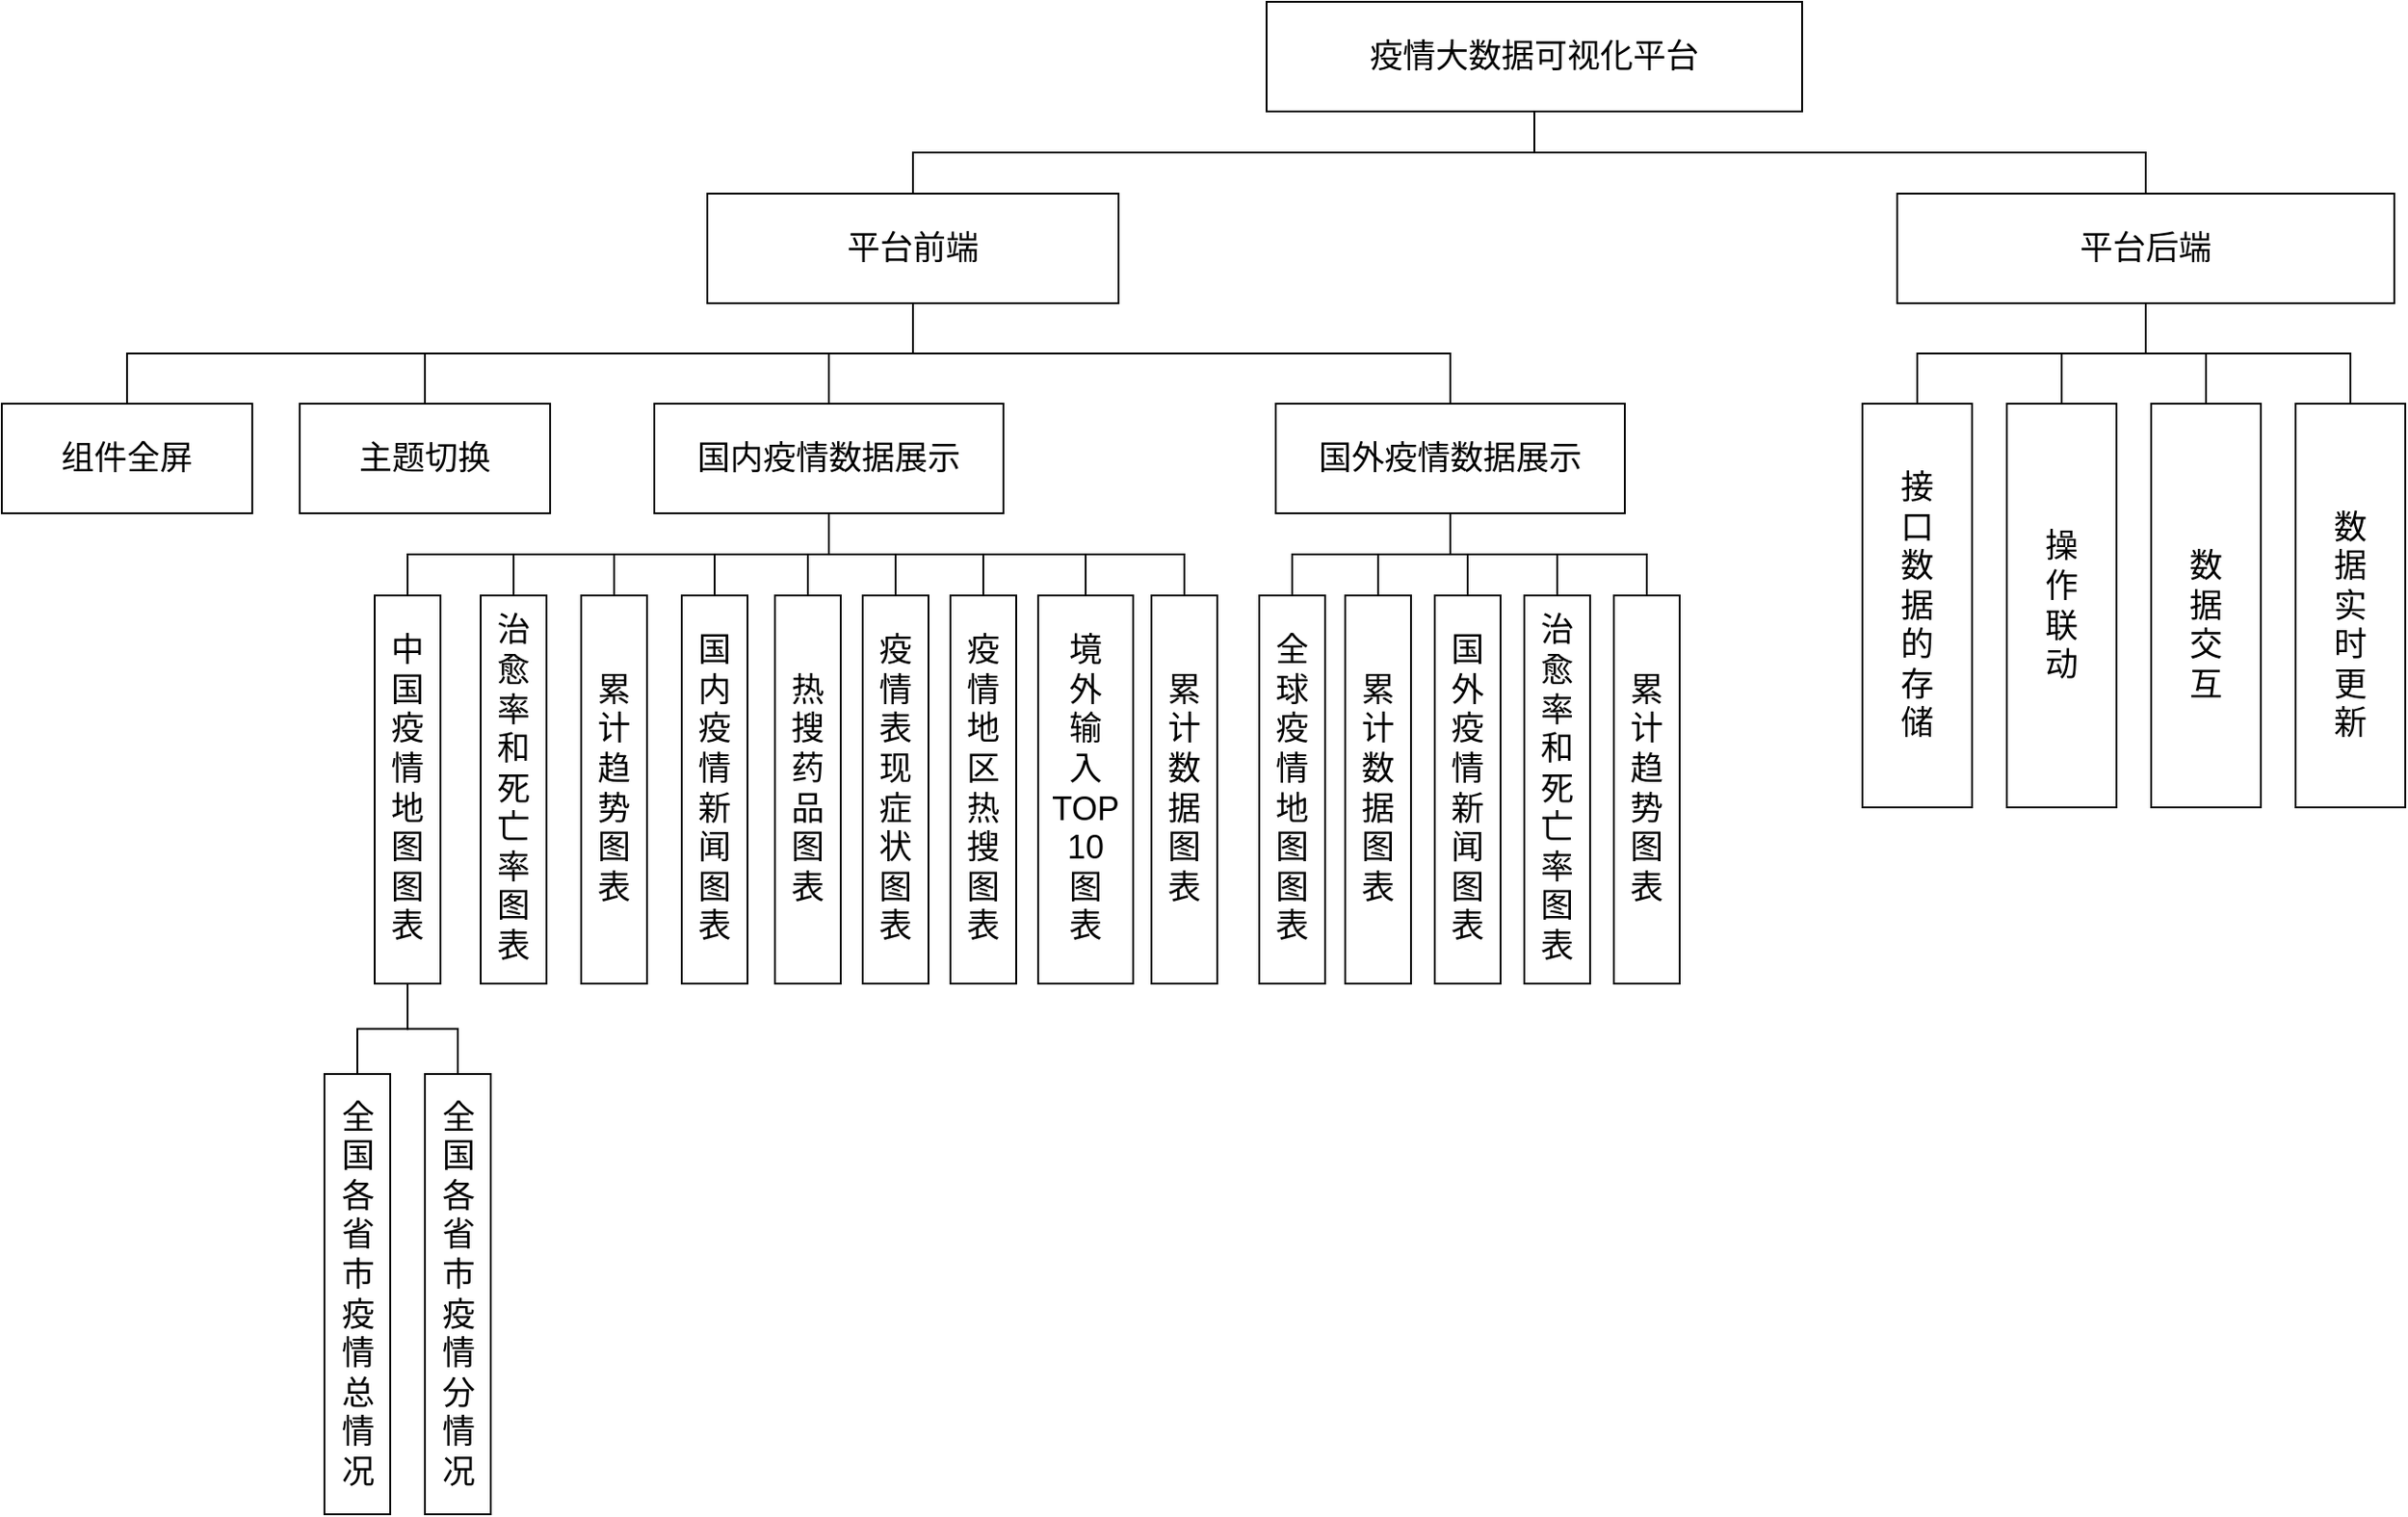 <mxfile version="21.1.4" type="github">
  <diagram name="第 1 页" id="UEdug9_IwMbXUu6I8PIS">
    <mxGraphModel dx="2166" dy="829" grid="0" gridSize="10" guides="1" tooltips="1" connect="1" arrows="1" fold="1" page="0" pageScale="1" pageWidth="827" pageHeight="1169" math="0" shadow="0">
      <root>
        <mxCell id="0" />
        <mxCell id="1" parent="0" />
        <mxCell id="BOajG0e2wCL7hpuUYJ67-6" style="edgeStyle=orthogonalEdgeStyle;rounded=0;orthogonalLoop=1;jettySize=auto;html=1;exitX=0.5;exitY=1;exitDx=0;exitDy=0;entryX=0.5;entryY=0;entryDx=0;entryDy=0;endArrow=none;endFill=0;" edge="1" parent="1" source="BOajG0e2wCL7hpuUYJ67-2" target="BOajG0e2wCL7hpuUYJ67-3">
          <mxGeometry relative="1" as="geometry" />
        </mxCell>
        <mxCell id="BOajG0e2wCL7hpuUYJ67-7" style="edgeStyle=orthogonalEdgeStyle;rounded=0;orthogonalLoop=1;jettySize=auto;html=1;exitX=0.5;exitY=1;exitDx=0;exitDy=0;entryX=0.5;entryY=0;entryDx=0;entryDy=0;endArrow=none;endFill=0;" edge="1" parent="1" source="BOajG0e2wCL7hpuUYJ67-2" target="BOajG0e2wCL7hpuUYJ67-4">
          <mxGeometry relative="1" as="geometry" />
        </mxCell>
        <mxCell id="BOajG0e2wCL7hpuUYJ67-2" value="&lt;font style=&quot;font-size: 18px;&quot;&gt;疫情大数据可视化平台&lt;/font&gt;" style="rounded=0;whiteSpace=wrap;html=1;" vertex="1" parent="1">
          <mxGeometry x="188" y="89" width="293" height="60" as="geometry" />
        </mxCell>
        <mxCell id="BOajG0e2wCL7hpuUYJ67-12" style="edgeStyle=orthogonalEdgeStyle;rounded=0;orthogonalLoop=1;jettySize=auto;html=1;exitX=0.5;exitY=1;exitDx=0;exitDy=0;endArrow=none;endFill=0;" edge="1" parent="1" source="BOajG0e2wCL7hpuUYJ67-3" target="BOajG0e2wCL7hpuUYJ67-10">
          <mxGeometry relative="1" as="geometry" />
        </mxCell>
        <mxCell id="BOajG0e2wCL7hpuUYJ67-13" style="edgeStyle=orthogonalEdgeStyle;rounded=0;orthogonalLoop=1;jettySize=auto;html=1;exitX=0.5;exitY=1;exitDx=0;exitDy=0;endArrow=none;endFill=0;" edge="1" parent="1" source="BOajG0e2wCL7hpuUYJ67-3" target="BOajG0e2wCL7hpuUYJ67-11">
          <mxGeometry relative="1" as="geometry" />
        </mxCell>
        <mxCell id="BOajG0e2wCL7hpuUYJ67-53" style="edgeStyle=orthogonalEdgeStyle;rounded=0;orthogonalLoop=1;jettySize=auto;html=1;exitX=0.5;exitY=1;exitDx=0;exitDy=0;endArrow=none;endFill=0;" edge="1" parent="1" source="BOajG0e2wCL7hpuUYJ67-3" target="BOajG0e2wCL7hpuUYJ67-52">
          <mxGeometry relative="1" as="geometry" />
        </mxCell>
        <mxCell id="BOajG0e2wCL7hpuUYJ67-55" style="edgeStyle=orthogonalEdgeStyle;rounded=0;orthogonalLoop=1;jettySize=auto;html=1;exitX=0.5;exitY=1;exitDx=0;exitDy=0;endArrow=none;endFill=0;" edge="1" parent="1" source="BOajG0e2wCL7hpuUYJ67-3" target="BOajG0e2wCL7hpuUYJ67-54">
          <mxGeometry relative="1" as="geometry" />
        </mxCell>
        <mxCell id="BOajG0e2wCL7hpuUYJ67-3" value="&lt;font style=&quot;font-size: 18px;&quot;&gt;平台前端&lt;/font&gt;" style="rounded=0;whiteSpace=wrap;html=1;" vertex="1" parent="1">
          <mxGeometry x="-118" y="194" width="225" height="60" as="geometry" />
        </mxCell>
        <mxCell id="BOajG0e2wCL7hpuUYJ67-58" style="edgeStyle=orthogonalEdgeStyle;rounded=0;orthogonalLoop=1;jettySize=auto;html=1;exitX=0.5;exitY=1;exitDx=0;exitDy=0;entryX=0;entryY=0.5;entryDx=0;entryDy=0;endArrow=none;endFill=0;" edge="1" parent="1" source="BOajG0e2wCL7hpuUYJ67-4" target="BOajG0e2wCL7hpuUYJ67-48">
          <mxGeometry relative="1" as="geometry" />
        </mxCell>
        <mxCell id="BOajG0e2wCL7hpuUYJ67-59" style="edgeStyle=orthogonalEdgeStyle;rounded=0;orthogonalLoop=1;jettySize=auto;html=1;exitX=0.5;exitY=1;exitDx=0;exitDy=0;entryX=0;entryY=0.5;entryDx=0;entryDy=0;endArrow=none;endFill=0;" edge="1" parent="1" source="BOajG0e2wCL7hpuUYJ67-4" target="BOajG0e2wCL7hpuUYJ67-49">
          <mxGeometry relative="1" as="geometry" />
        </mxCell>
        <mxCell id="BOajG0e2wCL7hpuUYJ67-60" style="edgeStyle=orthogonalEdgeStyle;rounded=0;orthogonalLoop=1;jettySize=auto;html=1;exitX=0.5;exitY=1;exitDx=0;exitDy=0;entryX=0;entryY=0.5;entryDx=0;entryDy=0;endArrow=none;endFill=0;" edge="1" parent="1" source="BOajG0e2wCL7hpuUYJ67-4" target="BOajG0e2wCL7hpuUYJ67-50">
          <mxGeometry relative="1" as="geometry" />
        </mxCell>
        <mxCell id="BOajG0e2wCL7hpuUYJ67-61" style="edgeStyle=orthogonalEdgeStyle;rounded=0;orthogonalLoop=1;jettySize=auto;html=1;exitX=0.5;exitY=1;exitDx=0;exitDy=0;entryX=0;entryY=0.5;entryDx=0;entryDy=0;endArrow=none;endFill=0;" edge="1" parent="1" source="BOajG0e2wCL7hpuUYJ67-4" target="BOajG0e2wCL7hpuUYJ67-57">
          <mxGeometry relative="1" as="geometry" />
        </mxCell>
        <mxCell id="BOajG0e2wCL7hpuUYJ67-4" value="&lt;font style=&quot;font-size: 18px;&quot;&gt;平台后端&lt;/font&gt;" style="rounded=0;whiteSpace=wrap;html=1;" vertex="1" parent="1">
          <mxGeometry x="533" y="194" width="272" height="60" as="geometry" />
        </mxCell>
        <mxCell id="BOajG0e2wCL7hpuUYJ67-25" style="edgeStyle=orthogonalEdgeStyle;rounded=0;orthogonalLoop=1;jettySize=auto;html=1;exitX=0.5;exitY=1;exitDx=0;exitDy=0;entryX=0;entryY=0.5;entryDx=0;entryDy=0;endArrow=none;endFill=0;" edge="1" parent="1" source="BOajG0e2wCL7hpuUYJ67-10" target="BOajG0e2wCL7hpuUYJ67-22">
          <mxGeometry relative="1" as="geometry" />
        </mxCell>
        <mxCell id="BOajG0e2wCL7hpuUYJ67-26" style="edgeStyle=orthogonalEdgeStyle;rounded=0;orthogonalLoop=1;jettySize=auto;html=1;exitX=0.5;exitY=1;exitDx=0;exitDy=0;entryX=0;entryY=0.5;entryDx=0;entryDy=0;endArrow=none;endFill=0;" edge="1" parent="1" source="BOajG0e2wCL7hpuUYJ67-10" target="BOajG0e2wCL7hpuUYJ67-15">
          <mxGeometry relative="1" as="geometry" />
        </mxCell>
        <mxCell id="BOajG0e2wCL7hpuUYJ67-27" style="edgeStyle=orthogonalEdgeStyle;rounded=0;orthogonalLoop=1;jettySize=auto;html=1;exitX=0.5;exitY=1;exitDx=0;exitDy=0;entryX=0;entryY=0.5;entryDx=0;entryDy=0;endArrow=none;endFill=0;" edge="1" parent="1" source="BOajG0e2wCL7hpuUYJ67-10" target="BOajG0e2wCL7hpuUYJ67-16">
          <mxGeometry relative="1" as="geometry" />
        </mxCell>
        <mxCell id="BOajG0e2wCL7hpuUYJ67-28" style="edgeStyle=orthogonalEdgeStyle;rounded=0;orthogonalLoop=1;jettySize=auto;html=1;exitX=0.5;exitY=1;exitDx=0;exitDy=0;entryX=0;entryY=0.5;entryDx=0;entryDy=0;endArrow=none;endFill=0;" edge="1" parent="1" source="BOajG0e2wCL7hpuUYJ67-10" target="BOajG0e2wCL7hpuUYJ67-17">
          <mxGeometry relative="1" as="geometry" />
        </mxCell>
        <mxCell id="BOajG0e2wCL7hpuUYJ67-29" style="edgeStyle=orthogonalEdgeStyle;rounded=0;orthogonalLoop=1;jettySize=auto;html=1;exitX=0.5;exitY=1;exitDx=0;exitDy=0;entryX=0;entryY=0.5;entryDx=0;entryDy=0;endArrow=none;endFill=0;" edge="1" parent="1" source="BOajG0e2wCL7hpuUYJ67-10" target="BOajG0e2wCL7hpuUYJ67-18">
          <mxGeometry relative="1" as="geometry" />
        </mxCell>
        <mxCell id="BOajG0e2wCL7hpuUYJ67-30" style="edgeStyle=orthogonalEdgeStyle;rounded=0;orthogonalLoop=1;jettySize=auto;html=1;exitX=0.5;exitY=1;exitDx=0;exitDy=0;entryX=0;entryY=0.5;entryDx=0;entryDy=0;endArrow=none;endFill=0;" edge="1" parent="1" source="BOajG0e2wCL7hpuUYJ67-10" target="BOajG0e2wCL7hpuUYJ67-19">
          <mxGeometry relative="1" as="geometry" />
        </mxCell>
        <mxCell id="BOajG0e2wCL7hpuUYJ67-31" style="edgeStyle=orthogonalEdgeStyle;rounded=0;orthogonalLoop=1;jettySize=auto;html=1;exitX=0.5;exitY=1;exitDx=0;exitDy=0;entryX=0;entryY=0.5;entryDx=0;entryDy=0;endArrow=none;endFill=0;" edge="1" parent="1" source="BOajG0e2wCL7hpuUYJ67-10" target="BOajG0e2wCL7hpuUYJ67-20">
          <mxGeometry relative="1" as="geometry" />
        </mxCell>
        <mxCell id="BOajG0e2wCL7hpuUYJ67-32" style="edgeStyle=orthogonalEdgeStyle;rounded=0;orthogonalLoop=1;jettySize=auto;html=1;exitX=0.5;exitY=1;exitDx=0;exitDy=0;entryX=0;entryY=0.5;entryDx=0;entryDy=0;endArrow=none;endFill=0;" edge="1" parent="1" source="BOajG0e2wCL7hpuUYJ67-10" target="BOajG0e2wCL7hpuUYJ67-21">
          <mxGeometry relative="1" as="geometry" />
        </mxCell>
        <mxCell id="BOajG0e2wCL7hpuUYJ67-39" style="edgeStyle=orthogonalEdgeStyle;rounded=0;orthogonalLoop=1;jettySize=auto;html=1;exitX=0.5;exitY=1;exitDx=0;exitDy=0;entryX=0;entryY=0.5;entryDx=0;entryDy=0;endArrow=none;endFill=0;" edge="1" parent="1" source="BOajG0e2wCL7hpuUYJ67-10" target="BOajG0e2wCL7hpuUYJ67-37">
          <mxGeometry relative="1" as="geometry" />
        </mxCell>
        <mxCell id="BOajG0e2wCL7hpuUYJ67-10" value="&lt;font style=&quot;font-size: 18px;&quot;&gt;国内疫情数据展示&lt;/font&gt;" style="rounded=0;whiteSpace=wrap;html=1;" vertex="1" parent="1">
          <mxGeometry x="-147" y="309" width="191" height="60" as="geometry" />
        </mxCell>
        <mxCell id="BOajG0e2wCL7hpuUYJ67-40" style="edgeStyle=orthogonalEdgeStyle;rounded=0;orthogonalLoop=1;jettySize=auto;html=1;exitX=0.5;exitY=1;exitDx=0;exitDy=0;entryX=0;entryY=0.5;entryDx=0;entryDy=0;endArrow=none;endFill=0;" edge="1" parent="1" source="BOajG0e2wCL7hpuUYJ67-11" target="BOajG0e2wCL7hpuUYJ67-36">
          <mxGeometry relative="1" as="geometry" />
        </mxCell>
        <mxCell id="BOajG0e2wCL7hpuUYJ67-41" style="edgeStyle=orthogonalEdgeStyle;rounded=0;orthogonalLoop=1;jettySize=auto;html=1;exitX=0.5;exitY=1;exitDx=0;exitDy=0;entryX=0;entryY=0.5;entryDx=0;entryDy=0;endArrow=none;endFill=0;" edge="1" parent="1" source="BOajG0e2wCL7hpuUYJ67-11" target="BOajG0e2wCL7hpuUYJ67-38">
          <mxGeometry relative="1" as="geometry" />
        </mxCell>
        <mxCell id="BOajG0e2wCL7hpuUYJ67-43" style="edgeStyle=orthogonalEdgeStyle;rounded=0;orthogonalLoop=1;jettySize=auto;html=1;exitX=0.5;exitY=1;exitDx=0;exitDy=0;entryX=0;entryY=0.5;entryDx=0;entryDy=0;endArrow=none;endFill=0;" edge="1" parent="1" source="BOajG0e2wCL7hpuUYJ67-11" target="BOajG0e2wCL7hpuUYJ67-42">
          <mxGeometry relative="1" as="geometry" />
        </mxCell>
        <mxCell id="BOajG0e2wCL7hpuUYJ67-46" style="edgeStyle=orthogonalEdgeStyle;rounded=0;orthogonalLoop=1;jettySize=auto;html=1;exitX=0.5;exitY=1;exitDx=0;exitDy=0;entryX=0;entryY=0.5;entryDx=0;entryDy=0;endArrow=none;endFill=0;" edge="1" parent="1" source="BOajG0e2wCL7hpuUYJ67-11" target="BOajG0e2wCL7hpuUYJ67-44">
          <mxGeometry relative="1" as="geometry" />
        </mxCell>
        <mxCell id="BOajG0e2wCL7hpuUYJ67-47" style="edgeStyle=orthogonalEdgeStyle;rounded=0;orthogonalLoop=1;jettySize=auto;html=1;exitX=0.5;exitY=1;exitDx=0;exitDy=0;entryX=0;entryY=0.5;entryDx=0;entryDy=0;endArrow=none;endFill=0;" edge="1" parent="1" source="BOajG0e2wCL7hpuUYJ67-11" target="BOajG0e2wCL7hpuUYJ67-45">
          <mxGeometry relative="1" as="geometry" />
        </mxCell>
        <mxCell id="BOajG0e2wCL7hpuUYJ67-11" value="&lt;font style=&quot;font-size: 18px;&quot;&gt;国外疫情数据展示&lt;/font&gt;" style="rounded=0;whiteSpace=wrap;html=1;" vertex="1" parent="1">
          <mxGeometry x="193" y="309" width="191" height="60" as="geometry" />
        </mxCell>
        <mxCell id="BOajG0e2wCL7hpuUYJ67-15" value="&lt;font style=&quot;font-size: 18px;&quot;&gt;治愈率和死亡率图表&lt;/font&gt;" style="rounded=0;whiteSpace=wrap;html=1;flipV=1;flipH=1;direction=south;labelBorderColor=none;labelPosition=center;verticalLabelPosition=middle;align=center;verticalAlign=middle;" vertex="1" parent="1">
          <mxGeometry x="-242" y="414" width="36" height="212.5" as="geometry" />
        </mxCell>
        <mxCell id="BOajG0e2wCL7hpuUYJ67-16" value="&lt;font style=&quot;font-size: 18px;&quot;&gt;累计趋势图表&lt;/font&gt;" style="rounded=0;whiteSpace=wrap;html=1;flipV=1;flipH=1;direction=south;labelBorderColor=none;labelPosition=center;verticalLabelPosition=middle;align=center;verticalAlign=middle;" vertex="1" parent="1">
          <mxGeometry x="-187" y="414" width="36" height="212.5" as="geometry" />
        </mxCell>
        <mxCell id="BOajG0e2wCL7hpuUYJ67-17" value="&lt;span style=&quot;font-size: 18px;&quot;&gt;国内疫情新闻图表&lt;/span&gt;" style="rounded=0;whiteSpace=wrap;html=1;flipV=1;flipH=1;direction=south;labelBorderColor=none;labelPosition=center;verticalLabelPosition=middle;align=center;verticalAlign=middle;" vertex="1" parent="1">
          <mxGeometry x="-132" y="414" width="36" height="212.5" as="geometry" />
        </mxCell>
        <mxCell id="BOajG0e2wCL7hpuUYJ67-18" value="&lt;span style=&quot;font-size: 18px;&quot;&gt;热搜药品图表&lt;/span&gt;" style="rounded=0;whiteSpace=wrap;html=1;flipV=1;flipH=1;direction=south;labelBorderColor=none;labelPosition=center;verticalLabelPosition=middle;align=center;verticalAlign=middle;" vertex="1" parent="1">
          <mxGeometry x="-81" y="414" width="36" height="212.5" as="geometry" />
        </mxCell>
        <mxCell id="BOajG0e2wCL7hpuUYJ67-19" value="&lt;span style=&quot;font-size: 18px;&quot;&gt;疫情表现症状图表&lt;/span&gt;" style="rounded=0;whiteSpace=wrap;html=1;flipV=1;flipH=1;direction=south;labelBorderColor=none;labelPosition=center;verticalLabelPosition=middle;align=center;verticalAlign=middle;" vertex="1" parent="1">
          <mxGeometry x="-33" y="414" width="36" height="212.5" as="geometry" />
        </mxCell>
        <mxCell id="BOajG0e2wCL7hpuUYJ67-20" value="&lt;span style=&quot;font-size: 18px;&quot;&gt;疫情地区热搜图表&lt;/span&gt;" style="rounded=0;whiteSpace=wrap;html=1;flipV=1;flipH=1;direction=south;labelBorderColor=none;labelPosition=center;verticalLabelPosition=middle;align=center;verticalAlign=middle;" vertex="1" parent="1">
          <mxGeometry x="15" y="414" width="36" height="212.5" as="geometry" />
        </mxCell>
        <mxCell id="BOajG0e2wCL7hpuUYJ67-21" value="&lt;span style=&quot;font-size: 18px;&quot;&gt;境&lt;br&gt;外&lt;br&gt;输&lt;br&gt;入&lt;br&gt;TOP&lt;br&gt;10&lt;br&gt;图&lt;br&gt;表&lt;/span&gt;" style="rounded=0;whiteSpace=wrap;html=1;flipV=1;flipH=1;direction=south;labelBorderColor=none;labelPosition=center;verticalLabelPosition=middle;align=center;verticalAlign=middle;" vertex="1" parent="1">
          <mxGeometry x="63" y="414" width="52" height="212.5" as="geometry" />
        </mxCell>
        <mxCell id="BOajG0e2wCL7hpuUYJ67-34" style="edgeStyle=orthogonalEdgeStyle;rounded=0;orthogonalLoop=1;jettySize=auto;html=1;exitX=1;exitY=0.5;exitDx=0;exitDy=0;entryX=0;entryY=0.5;entryDx=0;entryDy=0;endArrow=none;endFill=0;" edge="1" parent="1" source="BOajG0e2wCL7hpuUYJ67-22" target="BOajG0e2wCL7hpuUYJ67-23">
          <mxGeometry relative="1" as="geometry" />
        </mxCell>
        <mxCell id="BOajG0e2wCL7hpuUYJ67-35" style="edgeStyle=orthogonalEdgeStyle;rounded=0;orthogonalLoop=1;jettySize=auto;html=1;exitX=1;exitY=0.5;exitDx=0;exitDy=0;entryX=0;entryY=0.5;entryDx=0;entryDy=0;endArrow=none;endFill=0;" edge="1" parent="1" source="BOajG0e2wCL7hpuUYJ67-22" target="BOajG0e2wCL7hpuUYJ67-24">
          <mxGeometry relative="1" as="geometry" />
        </mxCell>
        <mxCell id="BOajG0e2wCL7hpuUYJ67-22" value="&lt;span style=&quot;font-size: 18px;&quot;&gt;中国疫情地图图表&lt;/span&gt;" style="rounded=0;whiteSpace=wrap;html=1;flipV=1;flipH=1;direction=south;labelBorderColor=none;labelPosition=center;verticalLabelPosition=middle;align=center;verticalAlign=middle;" vertex="1" parent="1">
          <mxGeometry x="-300" y="414" width="36" height="212.5" as="geometry" />
        </mxCell>
        <mxCell id="BOajG0e2wCL7hpuUYJ67-23" value="&lt;span style=&quot;font-size: 18px;&quot;&gt;全国各省市疫情总情况&lt;/span&gt;" style="rounded=0;whiteSpace=wrap;html=1;flipV=1;flipH=1;direction=south;labelBorderColor=none;labelPosition=center;verticalLabelPosition=middle;align=center;verticalAlign=middle;" vertex="1" parent="1">
          <mxGeometry x="-327.5" y="676" width="36" height="241" as="geometry" />
        </mxCell>
        <mxCell id="BOajG0e2wCL7hpuUYJ67-24" value="&lt;span style=&quot;font-size: 18px;&quot;&gt;全国各省市疫情分情况&lt;/span&gt;" style="rounded=0;whiteSpace=wrap;html=1;flipV=1;flipH=1;direction=south;labelBorderColor=none;labelPosition=center;verticalLabelPosition=middle;align=center;verticalAlign=middle;" vertex="1" parent="1">
          <mxGeometry x="-272.5" y="676" width="36" height="241" as="geometry" />
        </mxCell>
        <mxCell id="BOajG0e2wCL7hpuUYJ67-36" value="&lt;span style=&quot;font-size: 18px;&quot;&gt;全球疫情地图图表&lt;/span&gt;" style="rounded=0;whiteSpace=wrap;html=1;flipV=1;flipH=1;direction=south;labelBorderColor=none;labelPosition=center;verticalLabelPosition=middle;align=center;verticalAlign=middle;" vertex="1" parent="1">
          <mxGeometry x="184" y="414" width="36" height="212.5" as="geometry" />
        </mxCell>
        <mxCell id="BOajG0e2wCL7hpuUYJ67-37" value="&lt;font style=&quot;font-size: 18px;&quot;&gt;累计数据图表&lt;/font&gt;" style="rounded=0;whiteSpace=wrap;html=1;flipV=1;flipH=1;direction=south;labelBorderColor=none;labelPosition=center;verticalLabelPosition=middle;align=center;verticalAlign=middle;" vertex="1" parent="1">
          <mxGeometry x="125" y="414" width="36" height="212.5" as="geometry" />
        </mxCell>
        <mxCell id="BOajG0e2wCL7hpuUYJ67-38" value="&lt;font style=&quot;font-size: 18px;&quot;&gt;累计数据图表&lt;/font&gt;" style="rounded=0;whiteSpace=wrap;html=1;flipV=1;flipH=1;direction=south;labelBorderColor=none;labelPosition=center;verticalLabelPosition=middle;align=center;verticalAlign=middle;" vertex="1" parent="1">
          <mxGeometry x="231" y="414" width="36" height="212.5" as="geometry" />
        </mxCell>
        <mxCell id="BOajG0e2wCL7hpuUYJ67-42" value="&lt;span style=&quot;font-size: 18px;&quot;&gt;国外疫情新闻图表&lt;/span&gt;" style="rounded=0;whiteSpace=wrap;html=1;flipV=1;flipH=1;direction=south;labelBorderColor=none;labelPosition=center;verticalLabelPosition=middle;align=center;verticalAlign=middle;" vertex="1" parent="1">
          <mxGeometry x="280" y="414" width="36" height="212.5" as="geometry" />
        </mxCell>
        <mxCell id="BOajG0e2wCL7hpuUYJ67-44" value="&lt;font style=&quot;font-size: 18px;&quot;&gt;治愈率和死亡率图表&lt;/font&gt;" style="rounded=0;whiteSpace=wrap;html=1;flipV=1;flipH=1;direction=south;labelBorderColor=none;labelPosition=center;verticalLabelPosition=middle;align=center;verticalAlign=middle;" vertex="1" parent="1">
          <mxGeometry x="329" y="414" width="36" height="212.5" as="geometry" />
        </mxCell>
        <mxCell id="BOajG0e2wCL7hpuUYJ67-45" value="&lt;font style=&quot;font-size: 18px;&quot;&gt;累计趋势图表&lt;/font&gt;" style="rounded=0;whiteSpace=wrap;html=1;flipV=1;flipH=1;direction=south;labelBorderColor=none;labelPosition=center;verticalLabelPosition=middle;align=center;verticalAlign=middle;" vertex="1" parent="1">
          <mxGeometry x="378" y="414" width="36" height="212.5" as="geometry" />
        </mxCell>
        <mxCell id="BOajG0e2wCL7hpuUYJ67-48" value="&lt;font style=&quot;font-size: 18px;&quot;&gt;接&lt;br&gt;口&lt;br&gt;数&lt;br&gt;据&lt;br&gt;的&lt;br&gt;存&lt;br&gt;储&lt;/font&gt;" style="rounded=0;whiteSpace=wrap;html=1;direction=south;" vertex="1" parent="1">
          <mxGeometry x="514" y="309" width="60" height="221" as="geometry" />
        </mxCell>
        <mxCell id="BOajG0e2wCL7hpuUYJ67-49" value="&lt;span style=&quot;font-size: 18px;&quot;&gt;操&lt;br&gt;作&lt;br&gt;联&lt;br&gt;动&lt;/span&gt;" style="rounded=0;whiteSpace=wrap;html=1;direction=south;" vertex="1" parent="1">
          <mxGeometry x="593" y="309" width="60" height="221" as="geometry" />
        </mxCell>
        <mxCell id="BOajG0e2wCL7hpuUYJ67-50" value="&lt;span style=&quot;font-size: 18px;&quot;&gt;&lt;br&gt;数&lt;br&gt;据&lt;br&gt;交&lt;br&gt;互&lt;/span&gt;" style="rounded=0;whiteSpace=wrap;html=1;direction=south;" vertex="1" parent="1">
          <mxGeometry x="672" y="309" width="60" height="221" as="geometry" />
        </mxCell>
        <mxCell id="BOajG0e2wCL7hpuUYJ67-52" value="&lt;font style=&quot;font-size: 18px;&quot;&gt;主题切换&lt;/font&gt;" style="rounded=0;whiteSpace=wrap;html=1;" vertex="1" parent="1">
          <mxGeometry x="-341" y="309" width="137" height="60" as="geometry" />
        </mxCell>
        <mxCell id="BOajG0e2wCL7hpuUYJ67-54" value="&lt;font style=&quot;font-size: 18px;&quot;&gt;组件全屏&lt;/font&gt;" style="rounded=0;whiteSpace=wrap;html=1;" vertex="1" parent="1">
          <mxGeometry x="-504" y="309" width="137" height="60" as="geometry" />
        </mxCell>
        <mxCell id="BOajG0e2wCL7hpuUYJ67-57" value="&lt;span style=&quot;font-size: 18px;&quot;&gt;&lt;br&gt;数&lt;br&gt;据&lt;br&gt;实&lt;br&gt;时&lt;br&gt;更&lt;br&gt;新&lt;br&gt;&lt;/span&gt;" style="rounded=0;whiteSpace=wrap;html=1;direction=south;" vertex="1" parent="1">
          <mxGeometry x="751" y="309" width="60" height="221" as="geometry" />
        </mxCell>
      </root>
    </mxGraphModel>
  </diagram>
</mxfile>
